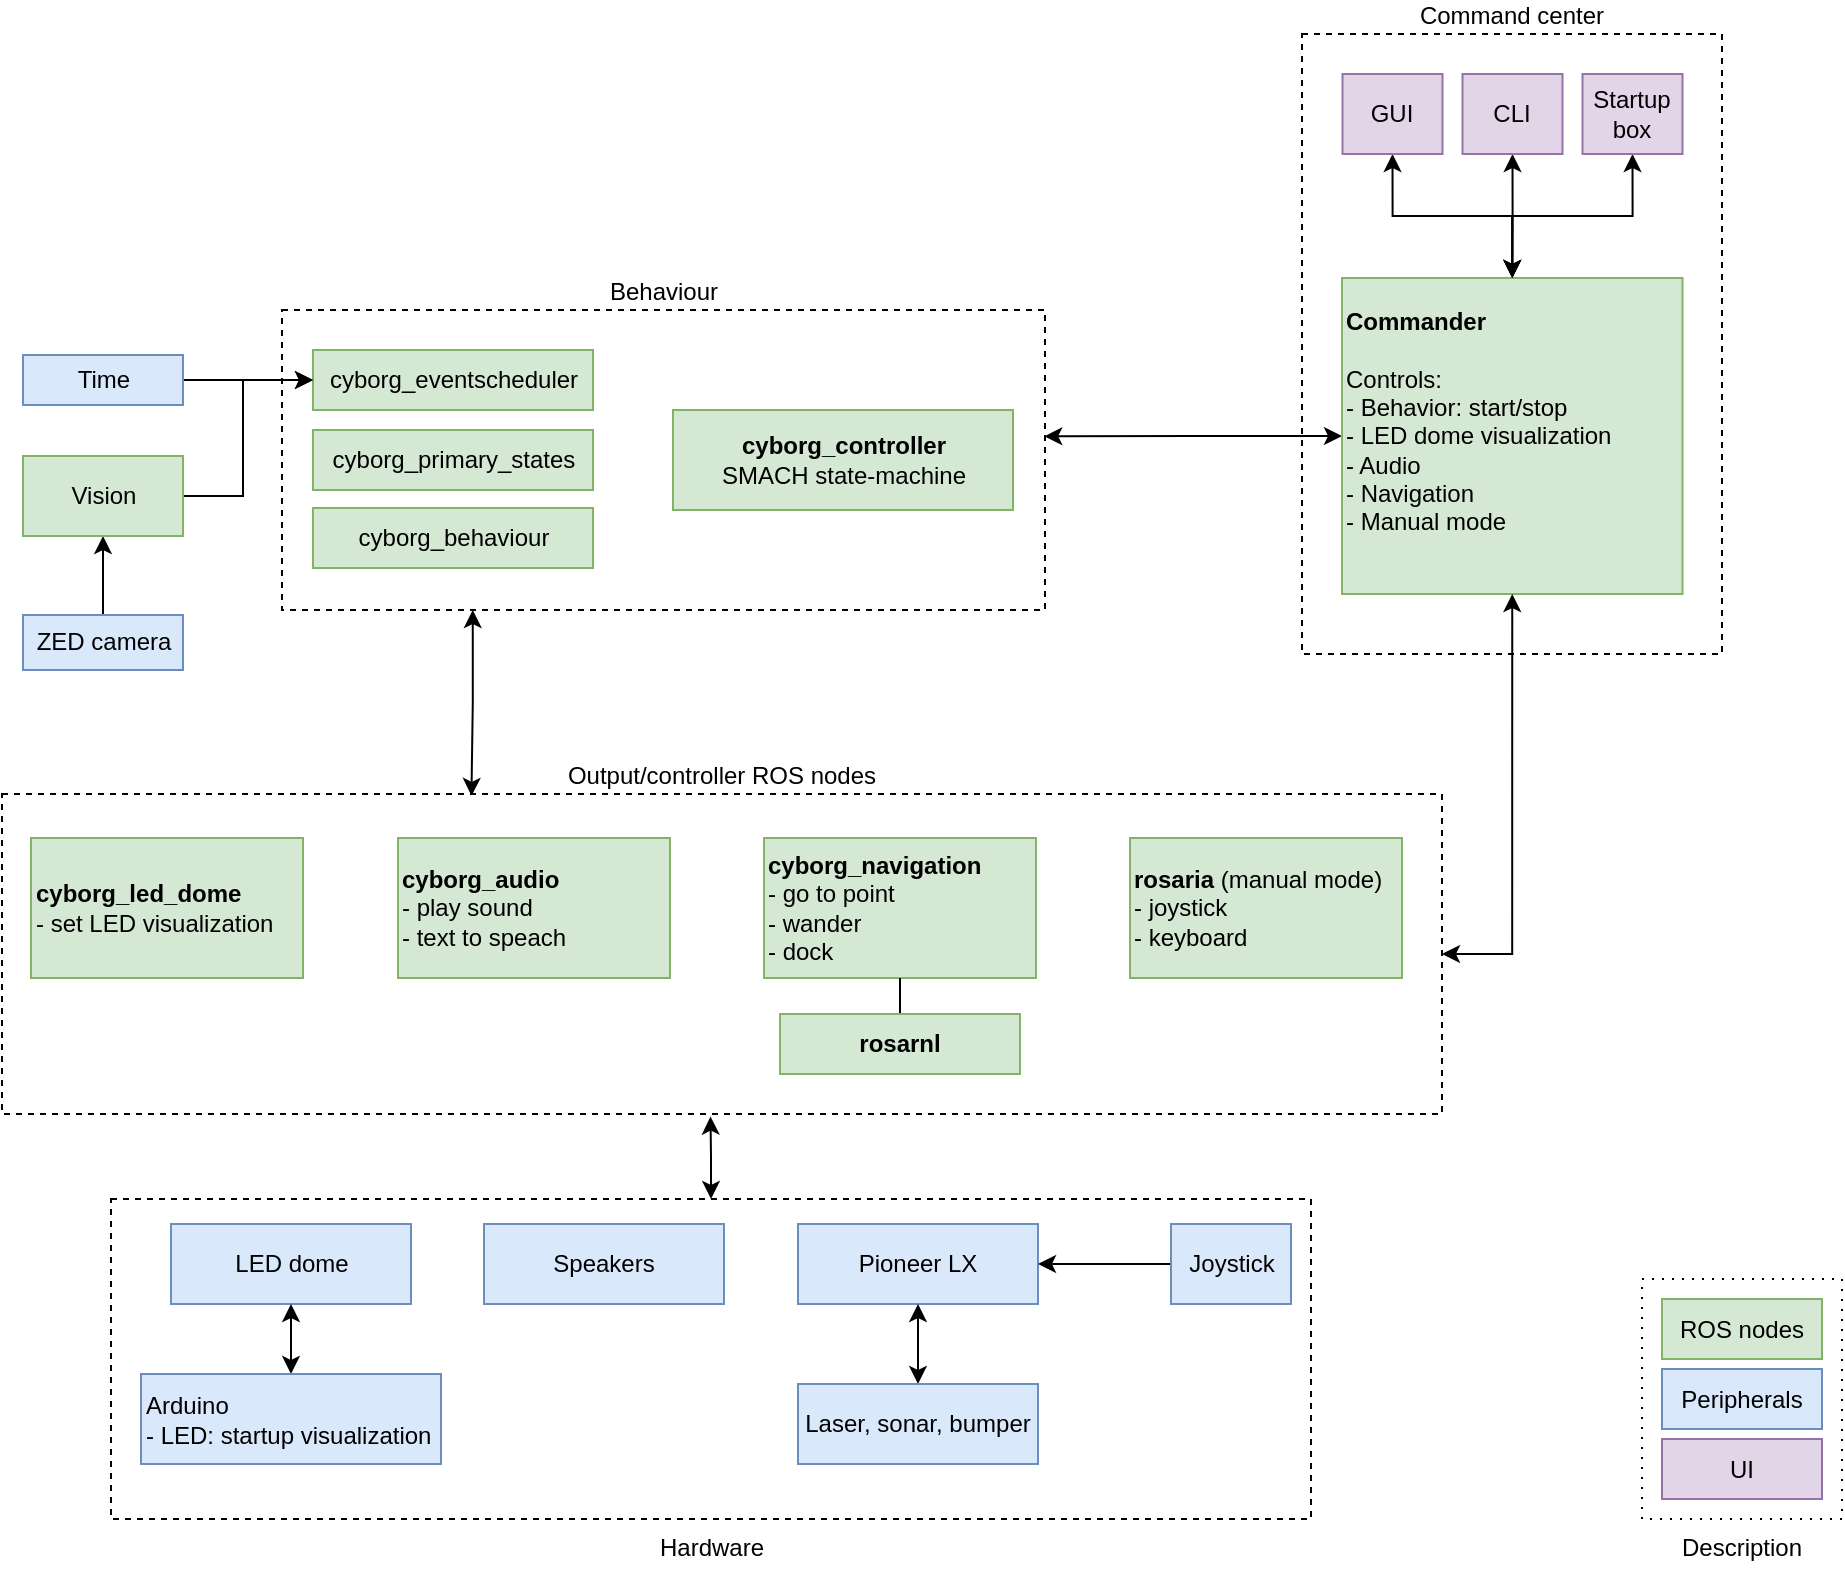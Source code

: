 <mxfile version="12.7.4" type="github">
  <diagram id="6OnpdtAAKKhr5p_AtVlW" name="Page-1">
    <mxGraphModel dx="1422" dy="915" grid="1" gridSize="10" guides="1" tooltips="1" connect="1" arrows="1" fold="1" page="1" pageScale="1" pageWidth="1169" pageHeight="827" math="0" shadow="0">
      <root>
        <mxCell id="0" />
        <mxCell id="1" parent="0" />
        <mxCell id="jXuBJ1nVAAcOgqzTFtKq-44" value="&lt;div&gt;Command center&lt;/div&gt;" style="rounded=0;whiteSpace=wrap;html=1;dashed=1;labelPosition=center;verticalLabelPosition=top;align=center;verticalAlign=bottom;" parent="1" vertex="1">
          <mxGeometry x="860" y="40" width="210" height="310" as="geometry" />
        </mxCell>
        <mxCell id="HqgvPJcCoIpI_5qpytdA-13" style="edgeStyle=orthogonalEdgeStyle;rounded=0;orthogonalLoop=1;jettySize=auto;html=1;exitX=0.25;exitY=1;exitDx=0;exitDy=0;entryX=0.326;entryY=0.006;entryDx=0;entryDy=0;entryPerimeter=0;startArrow=classic;startFill=1;endArrow=classic;endFill=1;" edge="1" parent="1" source="jXuBJ1nVAAcOgqzTFtKq-5" target="1Ipf9dVRUQRrrsdZAD5U-11">
          <mxGeometry relative="1" as="geometry" />
        </mxCell>
        <mxCell id="jXuBJ1nVAAcOgqzTFtKq-5" value="&lt;div&gt;Behaviour&lt;/div&gt;" style="rounded=0;whiteSpace=wrap;html=1;dashed=1;labelPosition=center;verticalLabelPosition=top;align=center;verticalAlign=bottom;" parent="1" vertex="1">
          <mxGeometry x="350" y="178" width="381.5" height="150" as="geometry" />
        </mxCell>
        <mxCell id="HqgvPJcCoIpI_5qpytdA-5" style="edgeStyle=orthogonalEdgeStyle;rounded=0;orthogonalLoop=1;jettySize=auto;html=1;exitX=0;exitY=0.5;exitDx=0;exitDy=0;entryX=0.999;entryY=0.421;entryDx=0;entryDy=0;entryPerimeter=0;endArrow=classic;endFill=1;startArrow=classic;startFill=1;" edge="1" parent="1" source="1Ipf9dVRUQRrrsdZAD5U-7" target="jXuBJ1nVAAcOgqzTFtKq-5">
          <mxGeometry relative="1" as="geometry" />
        </mxCell>
        <mxCell id="1Ipf9dVRUQRrrsdZAD5U-7" value="&lt;b&gt;Commander&lt;/b&gt;&lt;br&gt;&lt;br&gt;&lt;div&gt;Controls:&lt;/div&gt;&lt;div&gt;- Behavior: start/stop&lt;br&gt;&lt;/div&gt;&lt;div&gt;- LED dome visualization&lt;/div&gt;&lt;div&gt;- Audio&lt;/div&gt;&lt;div&gt;- Navigation&lt;/div&gt;&lt;div&gt;- Manual mode&lt;br&gt;&lt;/div&gt;&lt;div&gt;&lt;br&gt;&lt;/div&gt;" style="rounded=0;whiteSpace=wrap;html=1;align=left;fillColor=#d5e8d4;strokeColor=#82b366;fontColor=#000000;" parent="1" vertex="1">
          <mxGeometry x="880" y="162" width="170.25" height="158" as="geometry" />
        </mxCell>
        <mxCell id="1Ipf9dVRUQRrrsdZAD5U-39" value="&lt;div&gt;cyborg_eventscheduler&lt;/div&gt;" style="rounded=0;whiteSpace=wrap;html=1;fillColor=#d5e8d4;strokeColor=#82b366;fontColor=#000000;" parent="1" vertex="1">
          <mxGeometry x="365.5" y="198" width="140" height="30" as="geometry" />
        </mxCell>
        <mxCell id="1Ipf9dVRUQRrrsdZAD5U-32" value="cyborg_behaviour" style="rounded=0;whiteSpace=wrap;html=1;align=center;fillColor=#d5e8d4;strokeColor=#82b366;fontColor=#000000;" parent="1" vertex="1">
          <mxGeometry x="365.5" y="277" width="140" height="30" as="geometry" />
        </mxCell>
        <mxCell id="1Ipf9dVRUQRrrsdZAD5U-43" style="edgeStyle=orthogonalEdgeStyle;rounded=0;orthogonalLoop=1;jettySize=auto;html=1;exitX=1;exitY=0.5;exitDx=0;exitDy=0;entryX=0.5;entryY=1;entryDx=0;entryDy=0;startArrow=classic;startFill=1;" parent="1" source="1Ipf9dVRUQRrrsdZAD5U-11" target="1Ipf9dVRUQRrrsdZAD5U-7" edge="1">
          <mxGeometry relative="1" as="geometry" />
        </mxCell>
        <mxCell id="HqgvPJcCoIpI_5qpytdA-9" style="edgeStyle=orthogonalEdgeStyle;rounded=0;orthogonalLoop=1;jettySize=auto;html=1;exitX=0.5;exitY=0;exitDx=0;exitDy=0;entryX=0.5;entryY=1;entryDx=0;entryDy=0;startArrow=none;startFill=0;endArrow=classic;endFill=1;" edge="1" parent="1" source="1Ipf9dVRUQRrrsdZAD5U-44" target="liCN6XQj_wZ74_ZR0JUV-1">
          <mxGeometry relative="1" as="geometry" />
        </mxCell>
        <mxCell id="1Ipf9dVRUQRrrsdZAD5U-44" value="ZED camera" style="rounded=0;whiteSpace=wrap;html=1;fillColor=#dae8fc;strokeColor=#6c8ebf;fontColor=#000000;" parent="1" vertex="1">
          <mxGeometry x="220.5" y="330.5" width="80" height="27.5" as="geometry" />
        </mxCell>
        <mxCell id="1Ipf9dVRUQRrrsdZAD5U-11" value="&lt;div&gt;Output/controller ROS nodes&lt;/div&gt;" style="rounded=0;whiteSpace=wrap;html=1;dashed=1;labelPosition=center;verticalLabelPosition=top;align=center;verticalAlign=bottom;" parent="1" vertex="1">
          <mxGeometry x="210" y="420" width="720" height="160" as="geometry" />
        </mxCell>
        <mxCell id="1Ipf9dVRUQRrrsdZAD5U-8" value="&lt;div align=&quot;left&quot;&gt;cyborg_led_dome&lt;/div&gt;&lt;div align=&quot;left&quot;&gt;&lt;span style=&quot;font-weight: normal&quot;&gt;- set LED visualization&lt;/span&gt;&lt;br&gt;&lt;/div&gt;" style="rounded=0;whiteSpace=wrap;html=1;fillColor=#d5e8d4;strokeColor=#82b366;fontColor=#000000;fontStyle=1;align=left;" parent="1" vertex="1">
          <mxGeometry x="224.5" y="442" width="136" height="70" as="geometry" />
        </mxCell>
        <mxCell id="1Ipf9dVRUQRrrsdZAD5U-9" value="&lt;div align=&quot;left&quot;&gt;cyborg_audio&lt;/div&gt;&lt;div align=&quot;left&quot;&gt;&lt;span style=&quot;font-weight: normal&quot;&gt;- play sound&lt;/span&gt;&lt;/div&gt;&lt;div align=&quot;left&quot;&gt;&lt;span style=&quot;font-weight: normal&quot;&gt;- text to speach&lt;/span&gt;&lt;br&gt;&lt;/div&gt;" style="rounded=0;whiteSpace=wrap;html=1;fillColor=#d5e8d4;strokeColor=#82b366;fontColor=#000000;fontStyle=1;align=left;" parent="1" vertex="1">
          <mxGeometry x="408" y="442" width="136" height="70" as="geometry" />
        </mxCell>
        <mxCell id="1Ipf9dVRUQRrrsdZAD5U-10" value="&lt;div align=&quot;left&quot;&gt;cyborg_navigation&lt;/div&gt;&lt;div align=&quot;left&quot;&gt;&lt;span style=&quot;font-weight: normal&quot;&gt;- go to point&lt;/span&gt;&lt;/div&gt;&lt;div align=&quot;left&quot;&gt;&lt;span style=&quot;font-weight: normal&quot;&gt;- wander&lt;/span&gt;&lt;/div&gt;&lt;div align=&quot;left&quot;&gt;&lt;span style=&quot;font-weight: normal&quot;&gt;- dock&lt;/span&gt;&lt;br&gt;&lt;/div&gt;" style="rounded=0;whiteSpace=wrap;html=1;fillColor=#d5e8d4;strokeColor=#82b366;fontColor=#000000;fontStyle=1;align=left;" parent="1" vertex="1">
          <mxGeometry x="591" y="442" width="136" height="70" as="geometry" />
        </mxCell>
        <mxCell id="1Ipf9dVRUQRrrsdZAD5U-47" style="edgeStyle=orthogonalEdgeStyle;rounded=0;orthogonalLoop=1;jettySize=auto;html=1;exitX=0.5;exitY=1;exitDx=0;exitDy=0;startArrow=classic;startFill=1;fontColor=#000;" parent="1" source="1Ipf9dVRUQRrrsdZAD5U-46" target="1Ipf9dVRUQRrrsdZAD5U-7" edge="1">
          <mxGeometry relative="1" as="geometry" />
        </mxCell>
        <mxCell id="1Ipf9dVRUQRrrsdZAD5U-46" value="GUI&lt;br&gt;" style="rounded=0;whiteSpace=wrap;html=1;align=center;fillColor=#e1d5e7;strokeColor=#9673a6;fontColor=#000;" parent="1" vertex="1">
          <mxGeometry x="880.25" y="60" width="50" height="40" as="geometry" />
        </mxCell>
        <mxCell id="gCPgkVrLY4gSI0CWrWjf-4" style="edgeStyle=orthogonalEdgeStyle;rounded=0;orthogonalLoop=1;jettySize=auto;html=1;exitX=0.5;exitY=1;exitDx=0;exitDy=0;entryX=0.5;entryY=0;entryDx=0;entryDy=0;startArrow=classic;startFill=1;" parent="1" source="gCPgkVrLY4gSI0CWrWjf-2" target="1Ipf9dVRUQRrrsdZAD5U-7" edge="1">
          <mxGeometry relative="1" as="geometry" />
        </mxCell>
        <mxCell id="gCPgkVrLY4gSI0CWrWjf-2" value="CLI" style="rounded=0;whiteSpace=wrap;html=1;align=center;fillColor=#e1d5e7;strokeColor=#9673a6;fontColor=#000;" parent="1" vertex="1">
          <mxGeometry x="940.25" y="60" width="50" height="40" as="geometry" />
        </mxCell>
        <mxCell id="gCPgkVrLY4gSI0CWrWjf-5" style="edgeStyle=orthogonalEdgeStyle;rounded=0;orthogonalLoop=1;jettySize=auto;html=1;exitX=0.5;exitY=1;exitDx=0;exitDy=0;entryX=0.5;entryY=0;entryDx=0;entryDy=0;startArrow=classic;startFill=1;" parent="1" source="gCPgkVrLY4gSI0CWrWjf-3" target="1Ipf9dVRUQRrrsdZAD5U-7" edge="1">
          <mxGeometry relative="1" as="geometry" />
        </mxCell>
        <mxCell id="gCPgkVrLY4gSI0CWrWjf-3" value="Startup box" style="rounded=0;whiteSpace=wrap;html=1;align=center;fillColor=#e1d5e7;strokeColor=#9673a6;fontColor=#000;" parent="1" vertex="1">
          <mxGeometry x="1000.25" y="60" width="50" height="40" as="geometry" />
        </mxCell>
        <mxCell id="HqgvPJcCoIpI_5qpytdA-10" style="edgeStyle=orthogonalEdgeStyle;rounded=0;orthogonalLoop=1;jettySize=auto;html=1;exitX=1;exitY=0.5;exitDx=0;exitDy=0;entryX=0;entryY=0.5;entryDx=0;entryDy=0;startArrow=none;startFill=0;endArrow=classic;endFill=1;" edge="1" parent="1" source="liCN6XQj_wZ74_ZR0JUV-1" target="1Ipf9dVRUQRrrsdZAD5U-39">
          <mxGeometry relative="1" as="geometry">
            <Array as="points">
              <mxPoint x="330.5" y="271.5" />
              <mxPoint x="330.5" y="213.5" />
            </Array>
          </mxGeometry>
        </mxCell>
        <mxCell id="liCN6XQj_wZ74_ZR0JUV-1" value="Vision" style="rounded=0;whiteSpace=wrap;html=1;fillColor=#d5e8d4;strokeColor=#82b366;fontColor=#000000;" parent="1" vertex="1">
          <mxGeometry x="220.5" y="251" width="80" height="40" as="geometry" />
        </mxCell>
        <mxCell id="HqgvPJcCoIpI_5qpytdA-8" style="edgeStyle=orthogonalEdgeStyle;rounded=0;orthogonalLoop=1;jettySize=auto;html=1;exitX=1;exitY=0.5;exitDx=0;exitDy=0;startArrow=none;startFill=0;endArrow=classic;endFill=1;" edge="1" parent="1" source="liCN6XQj_wZ74_ZR0JUV-4" target="1Ipf9dVRUQRrrsdZAD5U-39">
          <mxGeometry relative="1" as="geometry" />
        </mxCell>
        <mxCell id="liCN6XQj_wZ74_ZR0JUV-4" value="Time" style="rounded=0;whiteSpace=wrap;html=1;fillColor=#dae8fc;strokeColor=#6c8ebf;fontColor=#000000;" parent="1" vertex="1">
          <mxGeometry x="220.5" y="200.5" width="80" height="25" as="geometry" />
        </mxCell>
        <mxCell id="HqgvPJcCoIpI_5qpytdA-16" style="edgeStyle=orthogonalEdgeStyle;rounded=0;orthogonalLoop=1;jettySize=auto;html=1;exitX=0.5;exitY=0;exitDx=0;exitDy=0;entryX=0.492;entryY=1.008;entryDx=0;entryDy=0;entryPerimeter=0;startArrow=classic;startFill=1;endArrow=classic;endFill=1;" edge="1" parent="1" source="liCN6XQj_wZ74_ZR0JUV-7" target="1Ipf9dVRUQRrrsdZAD5U-11">
          <mxGeometry relative="1" as="geometry" />
        </mxCell>
        <mxCell id="liCN6XQj_wZ74_ZR0JUV-7" value="Hardware" style="rounded=0;whiteSpace=wrap;html=1;labelPosition=center;verticalLabelPosition=bottom;align=center;verticalAlign=top;dashed=1;" parent="1" vertex="1">
          <mxGeometry x="264.5" y="622.5" width="600" height="160" as="geometry" />
        </mxCell>
        <mxCell id="liCN6XQj_wZ74_ZR0JUV-13" value="LED dome" style="rounded=0;whiteSpace=wrap;html=1;fillColor=#dae8fc;strokeColor=#6c8ebf;fontColor=#000000;" parent="1" vertex="1">
          <mxGeometry x="294.5" y="635" width="120" height="40" as="geometry" />
        </mxCell>
        <mxCell id="liCN6XQj_wZ74_ZR0JUV-14" value="Pioneer LX" style="rounded=0;whiteSpace=wrap;html=1;fillColor=#dae8fc;strokeColor=#6c8ebf;fontColor=#000000;" parent="1" vertex="1">
          <mxGeometry x="608" y="635" width="120" height="40" as="geometry" />
        </mxCell>
        <mxCell id="liCN6XQj_wZ74_ZR0JUV-15" value="Speakers" style="rounded=0;whiteSpace=wrap;html=1;fillColor=#dae8fc;strokeColor=#6c8ebf;fontColor=#000000;" parent="1" vertex="1">
          <mxGeometry x="451" y="635" width="120" height="40" as="geometry" />
        </mxCell>
        <mxCell id="liCN6XQj_wZ74_ZR0JUV-21" value="&lt;div&gt;&lt;font color=&quot;#000000&quot;&gt;Description&lt;/font&gt;&lt;/div&gt;&lt;div&gt;&lt;font color=&quot;#000000&quot;&gt;&lt;br&gt;&lt;/font&gt;&lt;/div&gt;" style="rounded=0;whiteSpace=wrap;html=1;fontColor=#000000;labelPosition=center;verticalLabelPosition=bottom;align=center;verticalAlign=top;dashed=1;dashPattern=1 4;" parent="1" vertex="1">
          <mxGeometry x="1030" y="662.5" width="100" height="120" as="geometry" />
        </mxCell>
        <mxCell id="liCN6XQj_wZ74_ZR0JUV-17" value="ROS nodes" style="rounded=0;whiteSpace=wrap;html=1;fillColor=#d5e8d4;strokeColor=#82b366;fontColor=#000000;" parent="1" vertex="1">
          <mxGeometry x="1040" y="672.5" width="80" height="30" as="geometry" />
        </mxCell>
        <mxCell id="liCN6XQj_wZ74_ZR0JUV-18" value="Peripherals" style="rounded=0;whiteSpace=wrap;html=1;fillColor=#dae8fc;strokeColor=#6c8ebf;fontColor=#000000;" parent="1" vertex="1">
          <mxGeometry x="1040" y="707.5" width="80" height="30" as="geometry" />
        </mxCell>
        <mxCell id="liCN6XQj_wZ74_ZR0JUV-19" value="UI" style="rounded=0;whiteSpace=wrap;html=1;fillColor=#e1d5e7;strokeColor=#9673a6;fontColor=#000000;" parent="1" vertex="1">
          <mxGeometry x="1040" y="742.5" width="80" height="30" as="geometry" />
        </mxCell>
        <mxCell id="liCN6XQj_wZ74_ZR0JUV-24" style="edgeStyle=orthogonalEdgeStyle;rounded=0;orthogonalLoop=1;jettySize=auto;html=1;exitX=0.5;exitY=1;exitDx=0;exitDy=0;startArrow=classic;startFill=1;fontColor=#000000;" parent="1" source="liCN6XQj_wZ74_ZR0JUV-21" target="liCN6XQj_wZ74_ZR0JUV-21" edge="1">
          <mxGeometry relative="1" as="geometry" />
        </mxCell>
        <mxCell id="jXuBJ1nVAAcOgqzTFtKq-2" value="&lt;div align=&quot;left&quot;&gt;rosaria&lt;span style=&quot;font-weight: normal&quot;&gt; (manual mode)&lt;/span&gt;&lt;/div&gt;&lt;div align=&quot;left&quot;&gt;&lt;span style=&quot;font-weight: normal&quot;&gt;- joystick&lt;/span&gt;&lt;/div&gt;&lt;div align=&quot;left&quot;&gt;&lt;span style=&quot;font-weight: normal&quot;&gt;- keyboard&lt;br&gt;&lt;/span&gt;&lt;/div&gt;" style="rounded=0;whiteSpace=wrap;html=1;fillColor=#d5e8d4;strokeColor=#82b366;fontColor=#000000;fontStyle=1;align=left;" parent="1" vertex="1">
          <mxGeometry x="774" y="442" width="136" height="70" as="geometry" />
        </mxCell>
        <mxCell id="jXuBJ1nVAAcOgqzTFtKq-4" value="" style="edgeStyle=orthogonalEdgeStyle;rounded=0;orthogonalLoop=1;jettySize=auto;html=1;" parent="1" source="jXuBJ1nVAAcOgqzTFtKq-3" target="liCN6XQj_wZ74_ZR0JUV-14" edge="1">
          <mxGeometry relative="1" as="geometry" />
        </mxCell>
        <mxCell id="jXuBJ1nVAAcOgqzTFtKq-3" value="&lt;div&gt;Joystick&lt;/div&gt;" style="rounded=0;whiteSpace=wrap;html=1;fillColor=#dae8fc;strokeColor=#6c8ebf;fontColor=#000000;" parent="1" vertex="1">
          <mxGeometry x="794.5" y="635" width="60" height="40" as="geometry" />
        </mxCell>
        <mxCell id="jXuBJ1nVAAcOgqzTFtKq-9" value="" style="edgeStyle=orthogonalEdgeStyle;rounded=0;orthogonalLoop=1;jettySize=auto;html=1;startArrow=classic;startFill=1;" parent="1" source="jXuBJ1nVAAcOgqzTFtKq-6" target="liCN6XQj_wZ74_ZR0JUV-14" edge="1">
          <mxGeometry relative="1" as="geometry" />
        </mxCell>
        <mxCell id="jXuBJ1nVAAcOgqzTFtKq-6" value="Laser, sonar, bumper" style="rounded=0;whiteSpace=wrap;html=1;fillColor=#dae8fc;strokeColor=#6c8ebf;fontColor=#000000;" parent="1" vertex="1">
          <mxGeometry x="608" y="715" width="120" height="40" as="geometry" />
        </mxCell>
        <mxCell id="jXuBJ1nVAAcOgqzTFtKq-16" value="&lt;div&gt;cyborg_primary_states&lt;/div&gt;" style="rounded=0;whiteSpace=wrap;html=1;fillColor=#d5e8d4;strokeColor=#82b366;fontColor=#000000;" parent="1" vertex="1">
          <mxGeometry x="365.5" y="238" width="140" height="30" as="geometry" />
        </mxCell>
        <mxCell id="jXuBJ1nVAAcOgqzTFtKq-20" style="edgeStyle=orthogonalEdgeStyle;rounded=0;orthogonalLoop=1;jettySize=auto;html=1;exitX=0.5;exitY=0;exitDx=0;exitDy=0;entryX=0.5;entryY=1;entryDx=0;entryDy=0;startArrow=classic;startFill=1;" parent="1" source="1Ipf9dVRUQRrrsdZAD5U-28" target="liCN6XQj_wZ74_ZR0JUV-13" edge="1">
          <mxGeometry relative="1" as="geometry" />
        </mxCell>
        <mxCell id="1Ipf9dVRUQRrrsdZAD5U-28" value="Arduino&lt;br&gt;- LED: startup visualization" style="rounded=0;whiteSpace=wrap;html=1;align=left;fillColor=#dae8fc;strokeColor=#6c8ebf;fontColor=#000000;" parent="1" vertex="1">
          <mxGeometry x="279.5" y="710" width="150" height="45" as="geometry" />
        </mxCell>
        <mxCell id="jXuBJ1nVAAcOgqzTFtKq-25" value="&lt;div&gt;&lt;b&gt;cyborg_controller&lt;/b&gt;&lt;/div&gt;&lt;div&gt;SMACH state-machine&lt;br&gt;&lt;/div&gt;" style="rounded=0;whiteSpace=wrap;html=1;fillColor=#d5e8d4;strokeColor=#82b366;fontColor=#000000;" parent="1" vertex="1">
          <mxGeometry x="545.5" y="228" width="170" height="50" as="geometry" />
        </mxCell>
        <mxCell id="HqgvPJcCoIpI_5qpytdA-4" style="edgeStyle=orthogonalEdgeStyle;rounded=0;orthogonalLoop=1;jettySize=auto;html=1;exitX=0.5;exitY=0;exitDx=0;exitDy=0;entryX=0.5;entryY=1;entryDx=0;entryDy=0;endArrow=none;endFill=0;" edge="1" parent="1" source="HqgvPJcCoIpI_5qpytdA-1" target="1Ipf9dVRUQRrrsdZAD5U-10">
          <mxGeometry relative="1" as="geometry" />
        </mxCell>
        <mxCell id="HqgvPJcCoIpI_5qpytdA-1" value="rosarnl" style="rounded=0;whiteSpace=wrap;html=1;fillColor=#d5e8d4;strokeColor=#82b366;fontColor=#000000;fontStyle=1" vertex="1" parent="1">
          <mxGeometry x="599" y="530" width="120" height="30" as="geometry" />
        </mxCell>
      </root>
    </mxGraphModel>
  </diagram>
</mxfile>
